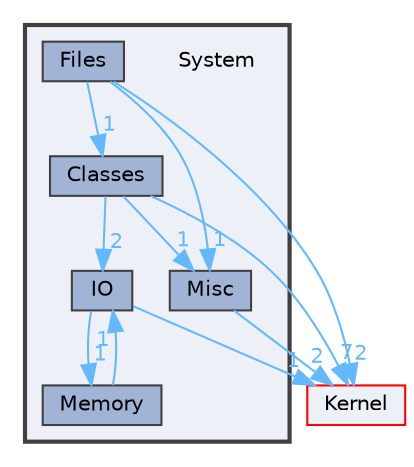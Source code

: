 digraph "System"
{
 // LATEX_PDF_SIZE
  bgcolor="transparent";
  edge [fontname=Helvetica,fontsize=10,labelfontname=Helvetica,labelfontsize=10];
  node [fontname=Helvetica,fontsize=10,shape=box,height=0.2,width=0.4];
  compound=true
  subgraph clusterdir_9af51e3826d4f9e80d9103b2de543e84 {
    graph [ bgcolor="#edf0f7", pencolor="grey25", label="", fontname=Helvetica,fontsize=10 style="filled,bold", URL="dir_9af51e3826d4f9e80d9103b2de543e84.html",tooltip=""]
    dir_9af51e3826d4f9e80d9103b2de543e84 [shape=plaintext, label="System"];
  dir_65f8e582ae4564702e5ebd9f1f129945 [label="Classes", fillcolor="#a2b4d6", color="grey25", style="filled", URL="dir_65f8e582ae4564702e5ebd9f1f129945.html",tooltip=""];
  dir_7ebb79315e7698127b644e661e05dbac [label="Files", fillcolor="#a2b4d6", color="grey25", style="filled", URL="dir_7ebb79315e7698127b644e661e05dbac.html",tooltip=""];
  dir_6585f33a0ea7f281ba0139d26289315f [label="IO", fillcolor="#a2b4d6", color="grey25", style="filled", URL="dir_6585f33a0ea7f281ba0139d26289315f.html",tooltip=""];
  dir_c4ccaaca8cbe35d8cff903ff1a25a7a8 [label="Memory", fillcolor="#a2b4d6", color="grey25", style="filled", URL="dir_c4ccaaca8cbe35d8cff903ff1a25a7a8.html",tooltip=""];
  dir_b2cfaedf53cd5862b029d4eda10d075d [label="Misc", fillcolor="#a2b4d6", color="grey25", style="filled", URL="dir_b2cfaedf53cd5862b029d4eda10d075d.html",tooltip=""];
  }
  dir_52bed8acfaac088d5968cb2c84d7645d [label="Kernel", fillcolor="#edf0f7", color="red", style="filled", URL="dir_52bed8acfaac088d5968cb2c84d7645d.html",tooltip=""];
  dir_65f8e582ae4564702e5ebd9f1f129945->dir_52bed8acfaac088d5968cb2c84d7645d [headlabel="7", labeldistance=1.5 headhref="dir_000003_000018.html" color="steelblue1" fontcolor="steelblue1"];
  dir_65f8e582ae4564702e5ebd9f1f129945->dir_6585f33a0ea7f281ba0139d26289315f [headlabel="2", labeldistance=1.5 headhref="dir_000003_000016.html" color="steelblue1" fontcolor="steelblue1"];
  dir_65f8e582ae4564702e5ebd9f1f129945->dir_b2cfaedf53cd5862b029d4eda10d075d [headlabel="1", labeldistance=1.5 headhref="dir_000003_000022.html" color="steelblue1" fontcolor="steelblue1"];
  dir_7ebb79315e7698127b644e661e05dbac->dir_52bed8acfaac088d5968cb2c84d7645d [headlabel="2", labeldistance=1.5 headhref="dir_000012_000018.html" color="steelblue1" fontcolor="steelblue1"];
  dir_7ebb79315e7698127b644e661e05dbac->dir_65f8e582ae4564702e5ebd9f1f129945 [headlabel="1", labeldistance=1.5 headhref="dir_000012_000003.html" color="steelblue1" fontcolor="steelblue1"];
  dir_7ebb79315e7698127b644e661e05dbac->dir_b2cfaedf53cd5862b029d4eda10d075d [headlabel="1", labeldistance=1.5 headhref="dir_000012_000022.html" color="steelblue1" fontcolor="steelblue1"];
  dir_6585f33a0ea7f281ba0139d26289315f->dir_52bed8acfaac088d5968cb2c84d7645d [headlabel="1", labeldistance=1.5 headhref="dir_000016_000018.html" color="steelblue1" fontcolor="steelblue1"];
  dir_6585f33a0ea7f281ba0139d26289315f->dir_c4ccaaca8cbe35d8cff903ff1a25a7a8 [headlabel="1", labeldistance=1.5 headhref="dir_000016_000020.html" color="steelblue1" fontcolor="steelblue1"];
  dir_c4ccaaca8cbe35d8cff903ff1a25a7a8->dir_6585f33a0ea7f281ba0139d26289315f [headlabel="1", labeldistance=1.5 headhref="dir_000020_000016.html" color="steelblue1" fontcolor="steelblue1"];
  dir_b2cfaedf53cd5862b029d4eda10d075d->dir_52bed8acfaac088d5968cb2c84d7645d [headlabel="2", labeldistance=1.5 headhref="dir_000022_000018.html" color="steelblue1" fontcolor="steelblue1"];
}
